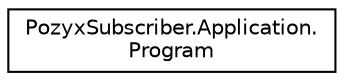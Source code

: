 digraph "Graphical Class Hierarchy"
{
  edge [fontname="Helvetica",fontsize="10",labelfontname="Helvetica",labelfontsize="10"];
  node [fontname="Helvetica",fontsize="10",shape=record];
  rankdir="LR";
  Node0 [label="PozyxSubscriber.Application.\lProgram",height=0.2,width=0.4,color="black", fillcolor="white", style="filled",URL="$class_pozyx_subscriber_1_1_application_1_1_program.html"];
}
